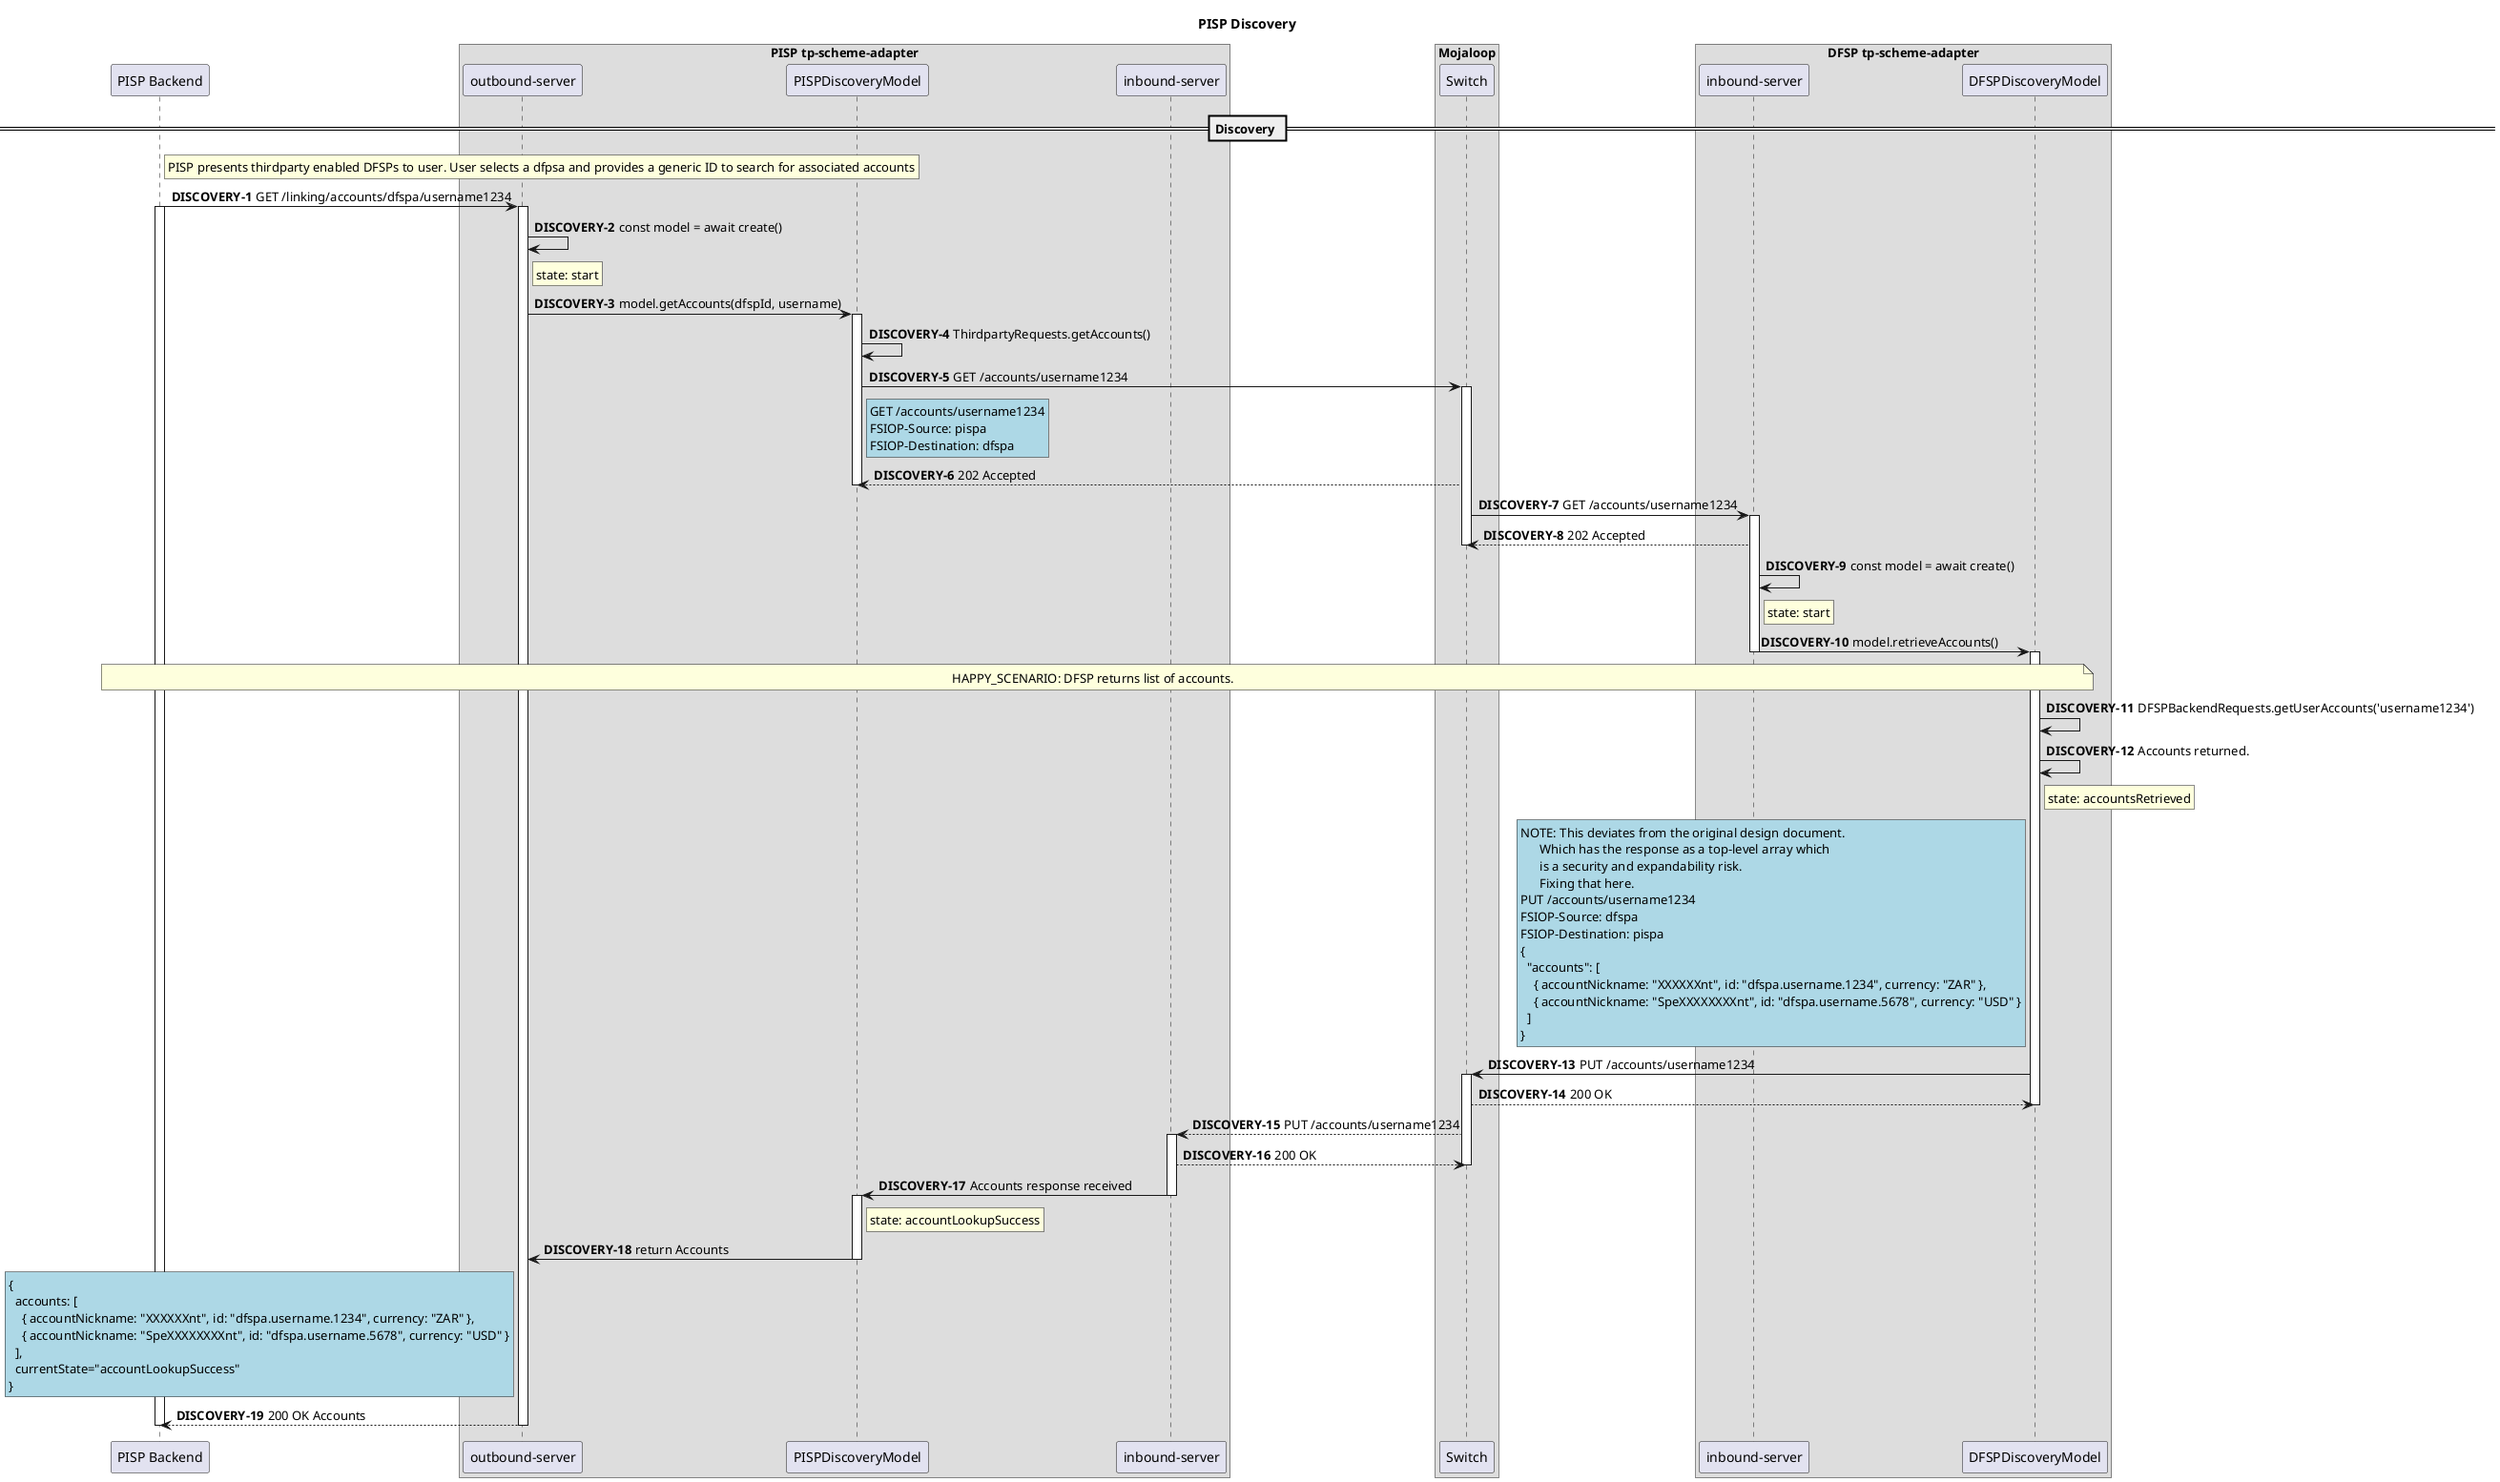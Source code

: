 @startuml

title PISP Discovery

participant "PISP Backend" as PISP
box "PISP tp-scheme-adapter"
  participant "outbound-server" as PISP_TP_OUT
  participant "PISPDiscoveryModel" as PISP_DM
  participant "inbound-server" as PISP_TP_IN
end box
box "Mojaloop"
    participant Switch
end box
box "DFSP tp-scheme-adapter"
  participant "inbound-server" as DFSP_TP_IN
  participant "DFSPDiscoveryModel" as DFSP_DM
end box

== Discovery ==
autonumber 1 "<b>DISCOVERY-#</b>"
rnote right of PISP
PISP presents thirdparty enabled DFSPs to user. User selects a dfpsa and provides a generic ID to search for associated accounts
end note
PISP -> PISP_TP_OUT: GET /linking/accounts/dfspa/username1234

activate PISP
activate PISP_TP_OUT

PISP_TP_OUT -> PISP_TP_OUT: const model = await create()
rnote right of PISP_TP_OUT: state: start
PISP_TP_OUT -> PISP_DM: model.getAccounts(dfspId, username)

activate PISP_DM


PISP_DM -> PISP_DM: ThirdpartyRequests.getAccounts()
PISP_DM -> Switch: GET /accounts/username1234
rnote right of PISP_DM #LightBlue
GET /accounts/username1234
FSIOP-Source: pispa
FSIOP-Destination: dfspa
end note

activate Switch
Switch --> PISP_DM: 202 Accepted
deactivate PISP_DM

Switch -> DFSP_TP_IN: GET /accounts/username1234
activate DFSP_TP_IN
DFSP_TP_IN --> Switch: 202 Accepted
deactivate Switch

DFSP_TP_IN -> DFSP_TP_IN: const model = await create()
rnote right of DFSP_TP_IN: state: start
DFSP_TP_IN -> DFSP_DM: model.retrieveAccounts()
deactivate DFSP_TP_IN

note over PISP, DFSP_DM
  HAPPY_SCENARIO: DFSP returns list of accounts.
end note

activate DFSP_DM
DFSP_DM -> DFSP_DM: DFSPBackendRequests.getUserAccounts('username1234')
DFSP_DM -> DFSP_DM: Accounts returned.
rnote right of DFSP_DM: state: accountsRetrieved

rnote left of DFSP_DM #LightBlue
NOTE: This deviates from the original design document.
      Which has the response as a top-level array which
      is a security and expandability risk.
      Fixing that here.
PUT /accounts/username1234
FSIOP-Source: dfspa
FSIOP-Destination: pispa
{
  "accounts": [
    { accountNickname: "XXXXXXnt", id: "dfspa.username.1234", currency: "ZAR" },
    { accountNickname: "SpeXXXXXXXXnt", id: "dfspa.username.5678", currency: "USD" }
  ]
}
end note

DFSP_DM -> Switch: PUT /accounts/username1234
activate Switch
Switch --> DFSP_DM: 200 OK
deactivate DFSP_DM

Switch --> PISP_TP_IN: PUT /accounts/username1234
activate PISP_TP_IN
PISP_TP_IN --> Switch: 200 OK
deactivate Switch

PISP_TP_IN -> PISP_DM: Accounts response received
rnote right of PISP_DM: state: accountLookupSuccess
deactivate PISP_TP_IN
activate PISP_DM
PISP_DM -> PISP_TP_OUT: return Accounts
deactivate PISP_DM
rnote left of PISP_TP_OUT #LightBlue
{
  accounts: [
    { accountNickname: "XXXXXXnt", id: "dfspa.username.1234", currency: "ZAR" },
    { accountNickname: "SpeXXXXXXXXnt", id: "dfspa.username.5678", currency: "USD" }
  ],
  currentState="accountLookupSuccess"
}
end note
PISP_TP_OUT --> PISP: 200 OK Accounts
deactivate PISP_TP_OUT
deactivate PISP
@enduml
